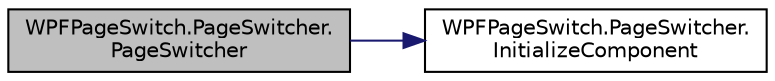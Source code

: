 digraph "WPFPageSwitch.PageSwitcher.PageSwitcher"
{
  edge [fontname="Helvetica",fontsize="10",labelfontname="Helvetica",labelfontsize="10"];
  node [fontname="Helvetica",fontsize="10",shape=record];
  rankdir="LR";
  Node1 [label="WPFPageSwitch.PageSwitcher.\lPageSwitcher",height=0.2,width=0.4,color="black", fillcolor="grey75", style="filled" fontcolor="black"];
  Node1 -> Node2 [color="midnightblue",fontsize="10",style="solid",fontname="Helvetica"];
  Node2 [label="WPFPageSwitch.PageSwitcher.\lInitializeComponent",height=0.2,width=0.4,color="black", fillcolor="white", style="filled",URL="$d1/de4/class_w_p_f_page_switch_1_1_page_switcher.html#a509631b93e88b2d86c2c4b19637db12b",tooltip="InitializeComponent "];
}
